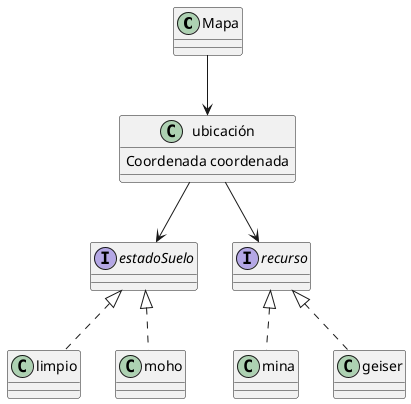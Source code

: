 @startuml
'https://plantuml.com/sequence-diagram

class Mapa{

}

class ubicación{
    Coordenada coordenada
}

class mina{
}

class geiser{
}

class limpio{
}

class moho{
}

interface estadoSuelo{
}

interface recurso{
}

estadoSuelo <|.. moho
estadoSuelo <|.. limpio
recurso <|.. geiser
recurso <|.. mina
Mapa --> ubicación
ubicación --> estadoSuelo
ubicación --> recurso
@enduml